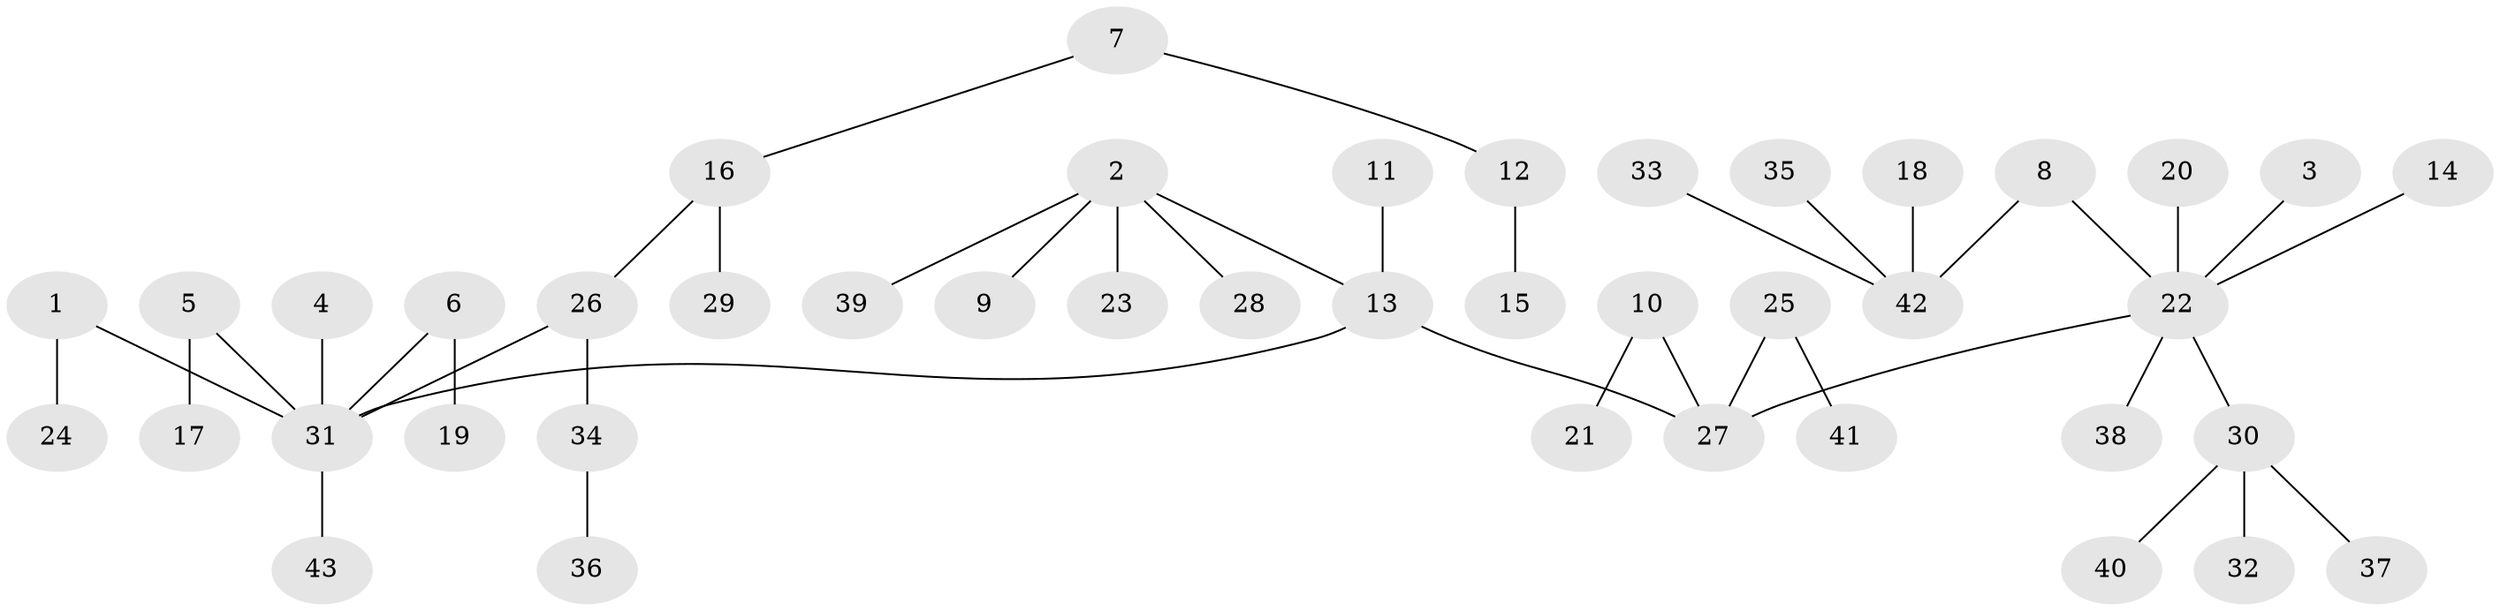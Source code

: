// original degree distribution, {2: 0.27906976744186046, 6: 0.011627906976744186, 5: 0.046511627906976744, 8: 0.023255813953488372, 3: 0.09302325581395349, 4: 0.03488372093023256, 1: 0.5116279069767442}
// Generated by graph-tools (version 1.1) at 2025/50/03/09/25 03:50:20]
// undirected, 43 vertices, 42 edges
graph export_dot {
graph [start="1"]
  node [color=gray90,style=filled];
  1;
  2;
  3;
  4;
  5;
  6;
  7;
  8;
  9;
  10;
  11;
  12;
  13;
  14;
  15;
  16;
  17;
  18;
  19;
  20;
  21;
  22;
  23;
  24;
  25;
  26;
  27;
  28;
  29;
  30;
  31;
  32;
  33;
  34;
  35;
  36;
  37;
  38;
  39;
  40;
  41;
  42;
  43;
  1 -- 24 [weight=1.0];
  1 -- 31 [weight=1.0];
  2 -- 9 [weight=1.0];
  2 -- 13 [weight=1.0];
  2 -- 23 [weight=1.0];
  2 -- 28 [weight=1.0];
  2 -- 39 [weight=1.0];
  3 -- 22 [weight=1.0];
  4 -- 31 [weight=1.0];
  5 -- 17 [weight=1.0];
  5 -- 31 [weight=1.0];
  6 -- 19 [weight=1.0];
  6 -- 31 [weight=1.0];
  7 -- 12 [weight=1.0];
  7 -- 16 [weight=1.0];
  8 -- 22 [weight=1.0];
  8 -- 42 [weight=1.0];
  10 -- 21 [weight=1.0];
  10 -- 27 [weight=1.0];
  11 -- 13 [weight=1.0];
  12 -- 15 [weight=1.0];
  13 -- 27 [weight=1.0];
  13 -- 31 [weight=1.0];
  14 -- 22 [weight=1.0];
  16 -- 26 [weight=1.0];
  16 -- 29 [weight=1.0];
  18 -- 42 [weight=1.0];
  20 -- 22 [weight=1.0];
  22 -- 27 [weight=1.0];
  22 -- 30 [weight=1.0];
  22 -- 38 [weight=1.0];
  25 -- 27 [weight=1.0];
  25 -- 41 [weight=1.0];
  26 -- 31 [weight=1.0];
  26 -- 34 [weight=1.0];
  30 -- 32 [weight=1.0];
  30 -- 37 [weight=1.0];
  30 -- 40 [weight=1.0];
  31 -- 43 [weight=1.0];
  33 -- 42 [weight=1.0];
  34 -- 36 [weight=1.0];
  35 -- 42 [weight=1.0];
}

